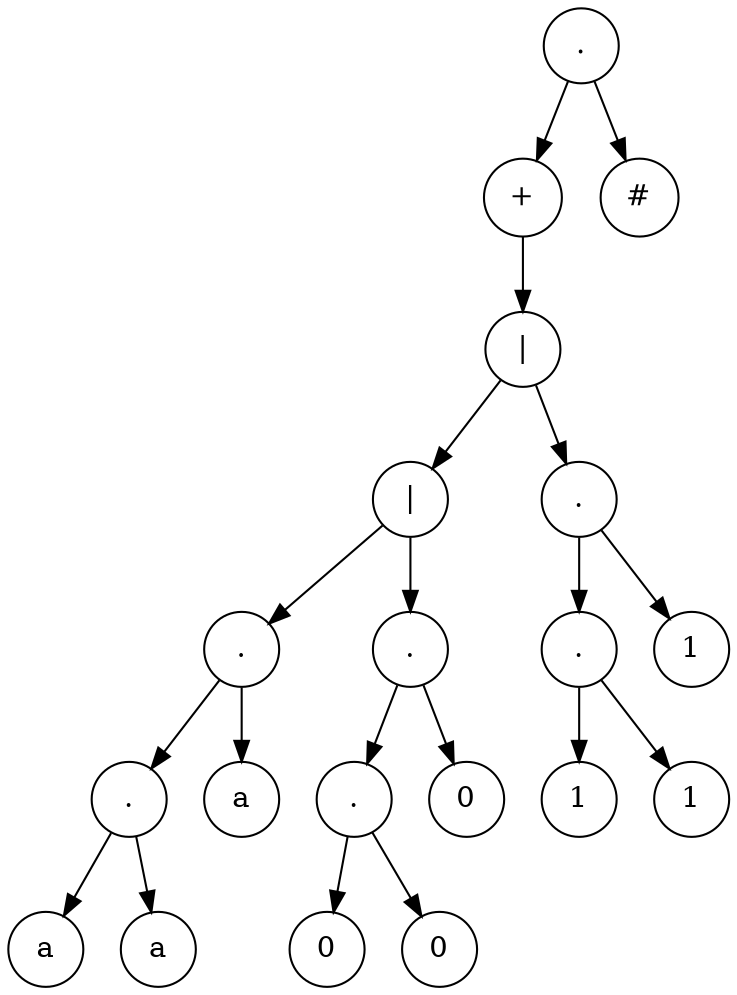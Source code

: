 digraph G {
    rankdir=TB;

    node[shape = circle]
    
    node1[label = "a"]
    node2[label = "a"]
    node3[label = "."]
    node4[label = "a"]
    node5[label = "."]
    
    node6[label = "0"]
    node7[label = "0"]
    node8[label = "."]
    node9[label = "0"]
    node10[label = "."]
    
    node11[label = "|"]
    
    node12[label = "1"]
    node13[label = "1"]
    node14[label = "."]
    node15[label = "1"]
    node16[label = "."]
    
    node17[label = "|"]
    
    node18[label = "+"]
    node19[label = "."]
    node20[label = "#"]
    
    node3 -> node1;
    node3 -> node2;
    node5 -> node3;
    node5 -> node4;
    
    node8 -> node6;
    node8 -> node7;
    node10 -> node8;
    node10 -> node9;
    
    node11 -> node5;
    node11 -> node10;
    
    node14 -> node12;
    node14 -> node13;
    node16 -> node14;
    node16 -> node15;
    
    node17 -> node11;
    node17 -> node16;
    
    node18 -> node17;
    node19 -> node18;
    node19 -> node20;
    
}